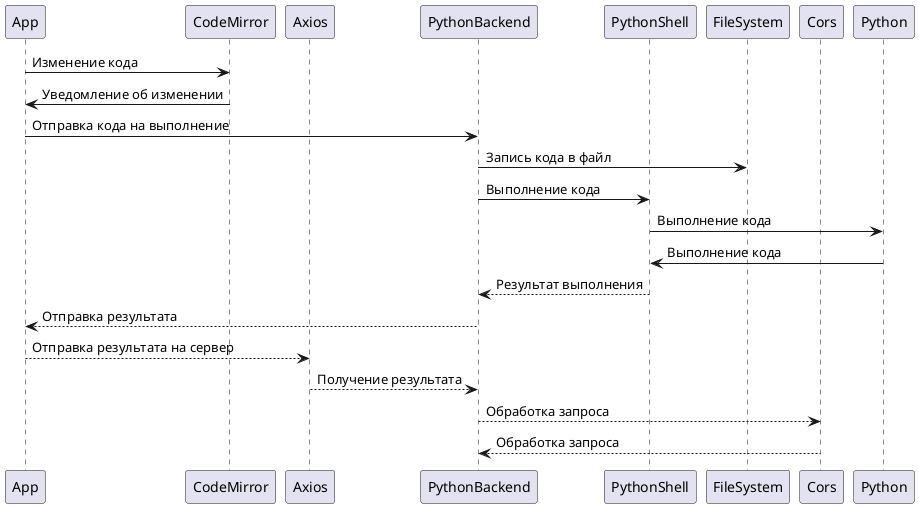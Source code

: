@startuml
participant App
participant CodeMirror
participant Axios
participant PythonBackend
participant PythonShell
participant FileSystem
participant Cors
participant Python

App -> CodeMirror: Изменение кода
CodeMirror -> App: Уведомление об изменении
App -> PythonBackend: Отправка кода на выполнение
PythonBackend -> FileSystem: Запись кода в файл
PythonBackend -> PythonShell: Выполнение кода
PythonShell -> Python: Выполнение кода
Python -> PythonShell: Выполнение кода
PythonShell --> PythonBackend: Результат выполнения
PythonBackend --> App: Отправка результата
App --> Axios: Отправка результата на сервер
Axios --> PythonBackend: Получение результата
PythonBackend --> Cors: Обработка запроса
Cors --> PythonBackend: Обработка запроса
@enduml

